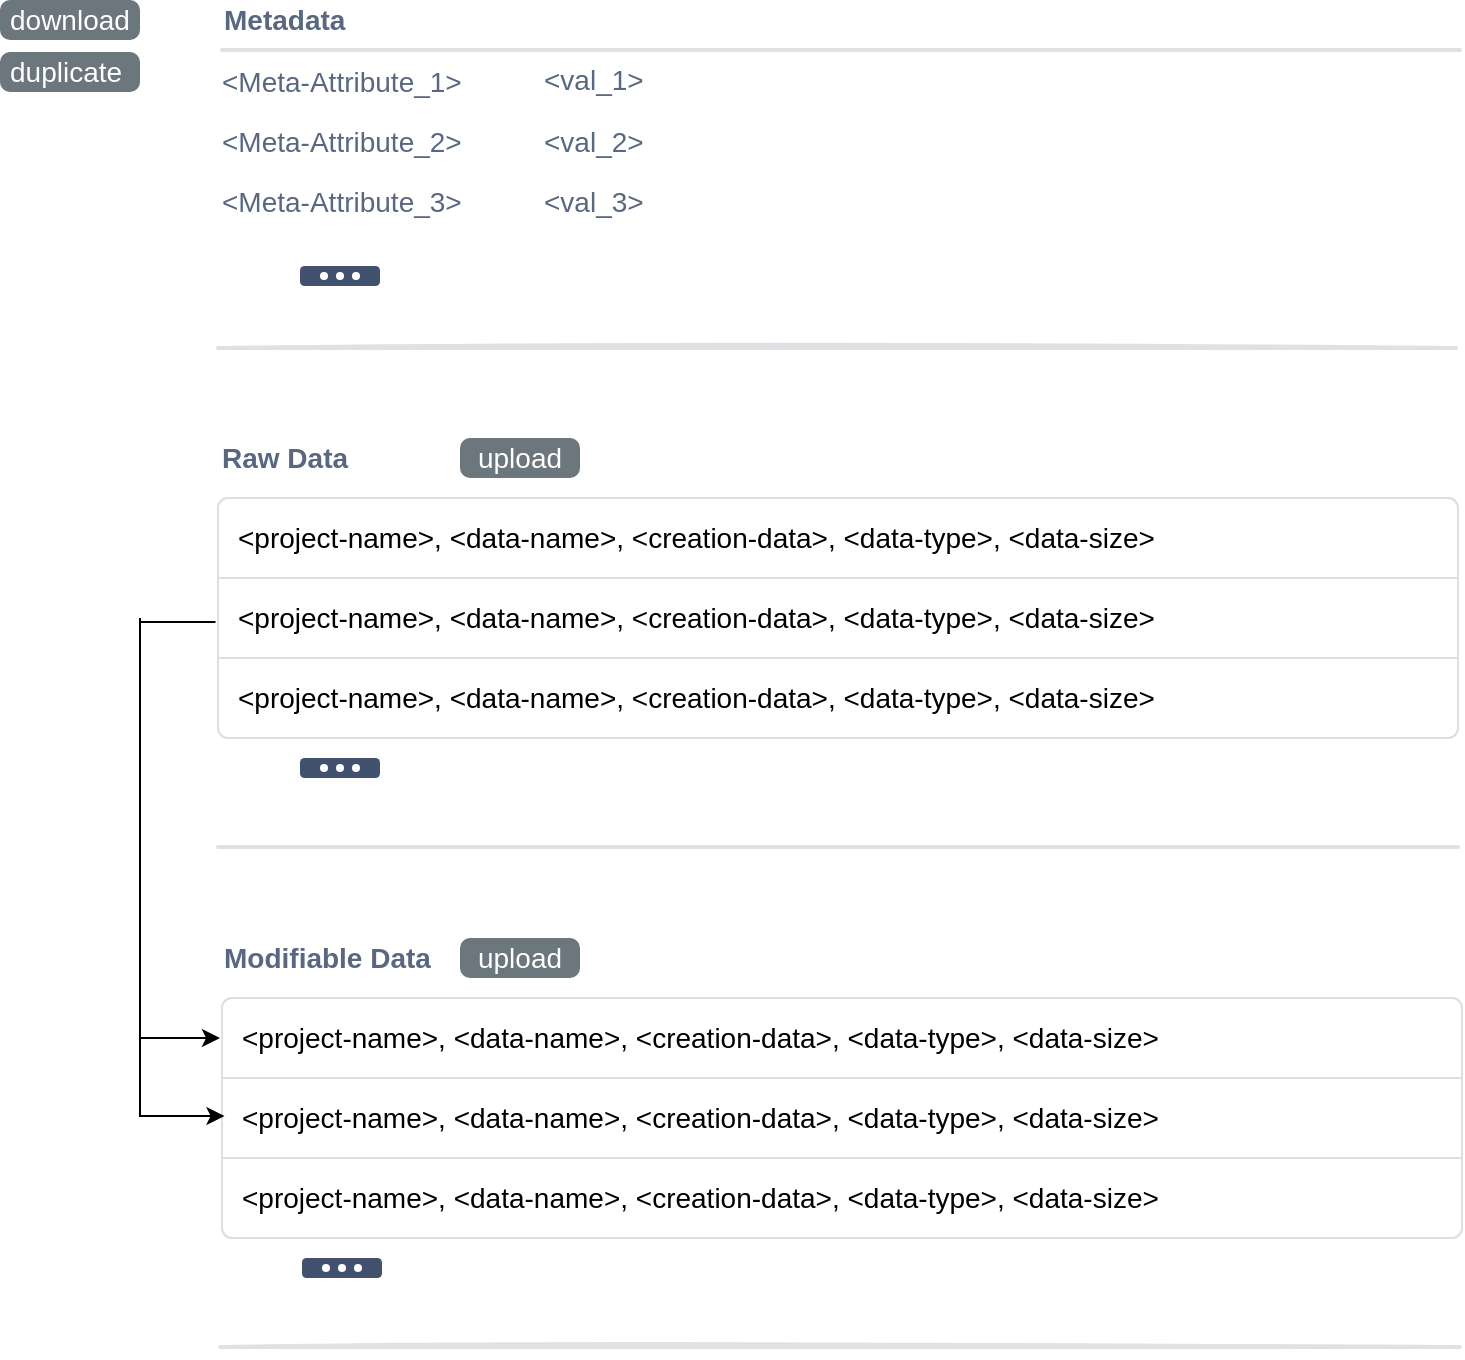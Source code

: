<mxfile version="16.2.4" type="github">
  <diagram id="ZKkIqwMFY3Yj89c2zsar" name="Page-1">
    <mxGraphModel dx="1422" dy="762" grid="1" gridSize="10" guides="1" tooltips="1" connect="1" arrows="1" fold="1" page="1" pageScale="1" pageWidth="827" pageHeight="1169" math="0" shadow="0">
      <root>
        <mxCell id="0" />
        <mxCell id="1" parent="0" />
        <mxCell id="h0yrN-bGKglG5gvqXNfj-80" value="download" style="html=1;shadow=0;dashed=0;shape=mxgraph.bootstrap.rrect;rSize=5;strokeColor=none;strokeWidth=1;fillColor=#6C767D;fontColor=#FFFFFF;whiteSpace=wrap;align=left;verticalAlign=middle;spacingLeft=0;fontStyle=0;fontSize=14;spacing=5;fontFamily=Helvetica;" parent="1" vertex="1">
          <mxGeometry x="10" y="41" width="70" height="20" as="geometry" />
        </mxCell>
        <mxCell id="h0yrN-bGKglG5gvqXNfj-81" value="duplicate" style="html=1;shadow=0;dashed=0;shape=mxgraph.bootstrap.rrect;rSize=5;strokeColor=none;strokeWidth=1;fillColor=#6C767D;fontColor=#FFFFFF;whiteSpace=wrap;align=left;verticalAlign=middle;spacingLeft=0;fontStyle=0;fontSize=14;spacing=5;fontFamily=Helvetica;" parent="1" vertex="1">
          <mxGeometry x="10" y="67" width="70" height="20" as="geometry" />
        </mxCell>
        <mxCell id="h0yrN-bGKglG5gvqXNfj-102" value="Metadata" style="html=1;fillColor=none;strokeColor=none;fontSize=14;align=left;fontColor=#596780;whiteSpace=wrap;sketch=1;hachureGap=4;pointerEvents=0;fontFamily=Helvetica;fontStyle=1" parent="1" vertex="1">
          <mxGeometry x="120" y="41" width="120" height="20" as="geometry" />
        </mxCell>
        <mxCell id="h0yrN-bGKglG5gvqXNfj-104" value="" style="shape=line;strokeWidth=2;html=1;strokeColor=#DFE1E5;resizeWidth=1;sketch=1;hachureGap=4;pointerEvents=0;fontFamily=Helvetica;fontSize=14;" parent="1" vertex="1">
          <mxGeometry x="121" y="61" width="619" height="10" as="geometry" />
        </mxCell>
        <mxCell id="h0yrN-bGKglG5gvqXNfj-106" value="&amp;lt;Meta-Attribute_1&amp;gt;" style="strokeColor=none;fillColor=none;fontSize=14;fontColor=#596780;align=left;html=1;sketch=1;hachureGap=4;pointerEvents=0;fontFamily=Helvetica;" parent="1" vertex="1">
          <mxGeometry x="119" y="72" width="141" height="20" as="geometry" />
        </mxCell>
        <mxCell id="h0yrN-bGKglG5gvqXNfj-108" value="&amp;lt;Meta-Attribute_2&amp;gt;" style="strokeColor=none;fillColor=none;fontSize=14;fontColor=#596780;align=left;html=1;sketch=1;hachureGap=4;pointerEvents=0;fontFamily=Helvetica;" parent="1" vertex="1">
          <mxGeometry x="119" y="102" width="141" height="20" as="geometry" />
        </mxCell>
        <mxCell id="h0yrN-bGKglG5gvqXNfj-110" value="&amp;lt;Meta-Attribute_3&amp;gt;" style="strokeColor=none;fillColor=none;fontSize=14;fontColor=#596780;align=left;html=1;sketch=1;hachureGap=4;pointerEvents=0;fontFamily=Helvetica;" parent="1" vertex="1">
          <mxGeometry x="119" y="132" width="141" height="20" as="geometry" />
        </mxCell>
        <mxCell id="h0yrN-bGKglG5gvqXNfj-113" value="&amp;lt;val_1&amp;gt;" style="strokeColor=none;fillColor=none;fontSize=14;fontColor=#596780;align=left;html=1;sketch=1;hachureGap=4;pointerEvents=0;fontFamily=Helvetica;" parent="1" vertex="1">
          <mxGeometry x="280" y="71" width="100" height="20" as="geometry" />
        </mxCell>
        <mxCell id="h0yrN-bGKglG5gvqXNfj-114" value="&amp;lt;val_2&amp;gt;" style="strokeColor=none;fillColor=none;fontSize=14;fontColor=#596780;align=left;html=1;sketch=1;hachureGap=4;pointerEvents=0;fontFamily=Helvetica;" parent="1" vertex="1">
          <mxGeometry x="280" y="102" width="100" height="20" as="geometry" />
        </mxCell>
        <mxCell id="h0yrN-bGKglG5gvqXNfj-115" value="&amp;lt;val_3&amp;gt;" style="strokeColor=none;fillColor=none;fontSize=14;fontColor=#596780;align=left;html=1;sketch=1;hachureGap=4;pointerEvents=0;fontFamily=Helvetica;" parent="1" vertex="1">
          <mxGeometry x="280" y="132" width="100" height="20" as="geometry" />
        </mxCell>
        <mxCell id="h0yrN-bGKglG5gvqXNfj-120" value="" style="rounded=1;arcSize=23;fillColor=#42526E;strokeColor=none;sketch=0;hachureGap=4;pointerEvents=0;fontFamily=Helvetica;fontSize=14;" parent="1" vertex="1">
          <mxGeometry x="160" y="174" width="40" height="10" as="geometry" />
        </mxCell>
        <mxCell id="h0yrN-bGKglG5gvqXNfj-121" value="" style="shape=ellipse;fillColor=#ffffff;strokeColor=none;html=1;sketch=0;hachureGap=4;pointerEvents=0;fontFamily=Helvetica;fontSize=14;" parent="h0yrN-bGKglG5gvqXNfj-120" vertex="1">
          <mxGeometry x="0.5" y="0.5" width="4" height="4" relative="1" as="geometry">
            <mxPoint x="-10" y="-2" as="offset" />
          </mxGeometry>
        </mxCell>
        <mxCell id="h0yrN-bGKglG5gvqXNfj-122" value="" style="shape=ellipse;fillColor=#ffffff;strokeColor=none;html=1;sketch=0;hachureGap=4;pointerEvents=0;fontFamily=Helvetica;fontSize=14;" parent="h0yrN-bGKglG5gvqXNfj-120" vertex="1">
          <mxGeometry x="0.5" y="0.5" width="4" height="4" relative="1" as="geometry">
            <mxPoint x="-2" y="-2" as="offset" />
          </mxGeometry>
        </mxCell>
        <mxCell id="h0yrN-bGKglG5gvqXNfj-123" value="" style="shape=ellipse;fillColor=#ffffff;strokeColor=none;html=1;sketch=0;hachureGap=4;pointerEvents=0;fontFamily=Helvetica;fontSize=14;" parent="h0yrN-bGKglG5gvqXNfj-120" vertex="1">
          <mxGeometry x="0.5" y="0.5" width="4" height="4" relative="1" as="geometry">
            <mxPoint x="6" y="-2" as="offset" />
          </mxGeometry>
        </mxCell>
        <mxCell id="mMDRhzUluplxsm2JugzY-1" value="" style="html=1;shadow=0;dashed=0;shape=mxgraph.bootstrap.rrect;rSize=5;strokeColor=#DFDFDF;html=1;whiteSpace=wrap;fillColor=#FFFFFF;fontColor=#000000;fontSize=14;" vertex="1" parent="1">
          <mxGeometry x="119" y="290" width="620" height="120" as="geometry" />
        </mxCell>
        <mxCell id="mMDRhzUluplxsm2JugzY-2" value="&lt;span style=&quot;text-align: center&quot;&gt;&lt;font style=&quot;font-size: 14px&quot;&gt;&amp;lt;project-name&amp;gt;, &amp;lt;data-name&amp;gt;, &amp;lt;creation-data&amp;gt;, &amp;lt;data-type&amp;gt;, &amp;lt;data-size&amp;gt;&lt;/font&gt;&lt;/span&gt;" style="strokeColor=inherit;fillColor=inherit;gradientColor=inherit;fontColor=inherit;html=1;shadow=0;dashed=0;shape=mxgraph.bootstrap.topButton;rSize=5;perimeter=none;whiteSpace=wrap;resizeWidth=1;align=left;spacing=10;fontSize=14;" vertex="1" parent="mMDRhzUluplxsm2JugzY-1">
          <mxGeometry width="620" height="40" relative="1" as="geometry" />
        </mxCell>
        <mxCell id="mMDRhzUluplxsm2JugzY-3" value="&lt;span style=&quot;text-align: center&quot;&gt;&amp;lt;project-name&amp;gt;, &amp;lt;data-name&amp;gt;, &amp;lt;creation-data&amp;gt;, &amp;lt;data-type&amp;gt;, &amp;lt;data-size&amp;gt;&lt;/span&gt;" style="strokeColor=inherit;fillColor=inherit;gradientColor=inherit;fontColor=inherit;html=1;shadow=0;dashed=0;perimeter=none;whiteSpace=wrap;resizeWidth=1;align=left;spacing=10;fontSize=14;" vertex="1" parent="mMDRhzUluplxsm2JugzY-1">
          <mxGeometry width="620" height="40" relative="1" as="geometry">
            <mxPoint y="40" as="offset" />
          </mxGeometry>
        </mxCell>
        <mxCell id="mMDRhzUluplxsm2JugzY-4" value="&lt;span style=&quot;text-align: center&quot;&gt;&amp;lt;project-name&amp;gt;, &amp;lt;data-name&amp;gt;, &amp;lt;creation-data&amp;gt;, &amp;lt;data-type&amp;gt;, &amp;lt;data-size&amp;gt;&lt;/span&gt;" style="strokeColor=inherit;fillColor=inherit;gradientColor=inherit;fontColor=inherit;html=1;shadow=0;dashed=0;shape=mxgraph.bootstrap.bottomButton;rSize=5;perimeter=none;whiteSpace=wrap;resizeWidth=1;resizeHeight=0;align=left;spacing=10;fontSize=14;" vertex="1" parent="mMDRhzUluplxsm2JugzY-1">
          <mxGeometry y="1" width="620" height="40" relative="1" as="geometry">
            <mxPoint y="-40" as="offset" />
          </mxGeometry>
        </mxCell>
        <mxCell id="mMDRhzUluplxsm2JugzY-22" style="edgeStyle=orthogonalEdgeStyle;rounded=0;orthogonalLoop=1;jettySize=auto;html=1;fontFamily=Helvetica;fontSize=14;exitX=-0.002;exitY=0.55;exitDx=0;exitDy=0;exitPerimeter=0;" edge="1" parent="mMDRhzUluplxsm2JugzY-1" source="mMDRhzUluplxsm2JugzY-3">
          <mxGeometry relative="1" as="geometry">
            <mxPoint x="1" y="270" as="targetPoint" />
            <mxPoint x="-19" y="60" as="sourcePoint" />
            <Array as="points">
              <mxPoint x="-39" y="62" />
              <mxPoint x="-39" y="270" />
            </Array>
          </mxGeometry>
        </mxCell>
        <mxCell id="mMDRhzUluplxsm2JugzY-5" value="Raw Data" style="html=1;fillColor=none;strokeColor=none;fontSize=14;align=left;fontColor=#596780;whiteSpace=wrap;sketch=1;hachureGap=4;pointerEvents=0;fontFamily=Helvetica;fontStyle=1" vertex="1" parent="1">
          <mxGeometry x="119" y="260" width="121" height="20" as="geometry" />
        </mxCell>
        <mxCell id="mMDRhzUluplxsm2JugzY-6" value="" style="rounded=1;arcSize=23;fillColor=#42526E;strokeColor=none;sketch=0;hachureGap=4;pointerEvents=0;fontFamily=Helvetica;fontSize=14;" vertex="1" parent="1">
          <mxGeometry x="160" y="420" width="40" height="10" as="geometry" />
        </mxCell>
        <mxCell id="mMDRhzUluplxsm2JugzY-7" value="" style="shape=ellipse;fillColor=#ffffff;strokeColor=none;html=1;sketch=0;hachureGap=4;pointerEvents=0;fontFamily=Helvetica;fontSize=14;" vertex="1" parent="mMDRhzUluplxsm2JugzY-6">
          <mxGeometry x="0.5" y="0.5" width="4" height="4" relative="1" as="geometry">
            <mxPoint x="-10" y="-2" as="offset" />
          </mxGeometry>
        </mxCell>
        <mxCell id="mMDRhzUluplxsm2JugzY-8" value="" style="shape=ellipse;fillColor=#ffffff;strokeColor=none;html=1;sketch=0;hachureGap=4;pointerEvents=0;fontFamily=Helvetica;fontSize=14;" vertex="1" parent="mMDRhzUluplxsm2JugzY-6">
          <mxGeometry x="0.5" y="0.5" width="4" height="4" relative="1" as="geometry">
            <mxPoint x="-2" y="-2" as="offset" />
          </mxGeometry>
        </mxCell>
        <mxCell id="mMDRhzUluplxsm2JugzY-9" value="" style="shape=ellipse;fillColor=#ffffff;strokeColor=none;html=1;sketch=0;hachureGap=4;pointerEvents=0;fontFamily=Helvetica;fontSize=14;" vertex="1" parent="mMDRhzUluplxsm2JugzY-6">
          <mxGeometry x="0.5" y="0.5" width="4" height="4" relative="1" as="geometry">
            <mxPoint x="6" y="-2" as="offset" />
          </mxGeometry>
        </mxCell>
        <mxCell id="mMDRhzUluplxsm2JugzY-10" value="" style="shape=line;strokeWidth=2;html=1;strokeColor=#DFE1E5;resizeWidth=1;sketch=1;hachureGap=4;pointerEvents=0;fontFamily=Helvetica;fontSize=14;" vertex="1" parent="1">
          <mxGeometry x="119" y="460" width="620" height="9" as="geometry" />
        </mxCell>
        <mxCell id="mMDRhzUluplxsm2JugzY-11" value="" style="html=1;shadow=0;dashed=0;shape=mxgraph.bootstrap.rrect;rSize=5;strokeColor=#DFDFDF;html=1;whiteSpace=wrap;fillColor=#FFFFFF;fontColor=#000000;fontSize=14;" vertex="1" parent="1">
          <mxGeometry x="121" y="540" width="620" height="120" as="geometry" />
        </mxCell>
        <mxCell id="mMDRhzUluplxsm2JugzY-12" value="&lt;span style=&quot;text-align: center&quot;&gt;&lt;font style=&quot;font-size: 14px&quot;&gt;&amp;lt;project-name&amp;gt;, &amp;lt;data-name&amp;gt;, &amp;lt;creation-data&amp;gt;, &amp;lt;data-type&amp;gt;, &amp;lt;data-size&amp;gt;&lt;/font&gt;&lt;/span&gt;" style="strokeColor=inherit;fillColor=inherit;gradientColor=inherit;fontColor=inherit;html=1;shadow=0;dashed=0;shape=mxgraph.bootstrap.topButton;rSize=5;perimeter=none;whiteSpace=wrap;resizeWidth=1;align=left;spacing=10;fontSize=14;" vertex="1" parent="mMDRhzUluplxsm2JugzY-11">
          <mxGeometry width="620" height="40" relative="1" as="geometry" />
        </mxCell>
        <mxCell id="mMDRhzUluplxsm2JugzY-13" value="&lt;span style=&quot;text-align: center&quot;&gt;&amp;lt;project-name&amp;gt;, &amp;lt;data-name&amp;gt;, &amp;lt;creation-data&amp;gt;, &amp;lt;data-type&amp;gt;, &amp;lt;data-size&amp;gt;&lt;/span&gt;" style="strokeColor=inherit;fillColor=inherit;gradientColor=inherit;fontColor=inherit;html=1;shadow=0;dashed=0;perimeter=none;whiteSpace=wrap;resizeWidth=1;align=left;spacing=10;fontSize=14;" vertex="1" parent="mMDRhzUluplxsm2JugzY-11">
          <mxGeometry width="620" height="40" relative="1" as="geometry">
            <mxPoint y="40" as="offset" />
          </mxGeometry>
        </mxCell>
        <mxCell id="mMDRhzUluplxsm2JugzY-14" value="&lt;span style=&quot;text-align: center&quot;&gt;&amp;lt;project-name&amp;gt;, &amp;lt;data-name&amp;gt;, &amp;lt;creation-data&amp;gt;, &amp;lt;data-type&amp;gt;, &amp;lt;data-size&amp;gt;&lt;/span&gt;" style="strokeColor=inherit;fillColor=inherit;gradientColor=inherit;fontColor=inherit;html=1;shadow=0;dashed=0;shape=mxgraph.bootstrap.bottomButton;rSize=5;perimeter=none;whiteSpace=wrap;resizeWidth=1;resizeHeight=0;align=left;spacing=10;fontSize=14;" vertex="1" parent="mMDRhzUluplxsm2JugzY-11">
          <mxGeometry y="1" width="620" height="40" relative="1" as="geometry">
            <mxPoint y="-40" as="offset" />
          </mxGeometry>
        </mxCell>
        <mxCell id="mMDRhzUluplxsm2JugzY-15" value="Modifiable Data" style="html=1;fillColor=none;strokeColor=none;fontSize=14;align=left;fontColor=#596780;whiteSpace=wrap;sketch=1;hachureGap=4;pointerEvents=0;fontFamily=Helvetica;fontStyle=1" vertex="1" parent="1">
          <mxGeometry x="120" y="510" width="120" height="20" as="geometry" />
        </mxCell>
        <mxCell id="mMDRhzUluplxsm2JugzY-16" value="" style="rounded=1;arcSize=23;fillColor=#42526E;strokeColor=none;sketch=0;hachureGap=4;pointerEvents=0;fontFamily=Helvetica;fontSize=14;" vertex="1" parent="1">
          <mxGeometry x="161" y="670" width="40" height="10" as="geometry" />
        </mxCell>
        <mxCell id="mMDRhzUluplxsm2JugzY-17" value="" style="shape=ellipse;fillColor=#ffffff;strokeColor=none;html=1;sketch=0;hachureGap=4;pointerEvents=0;fontFamily=Helvetica;fontSize=14;" vertex="1" parent="mMDRhzUluplxsm2JugzY-16">
          <mxGeometry x="0.5" y="0.5" width="4" height="4" relative="1" as="geometry">
            <mxPoint x="-10" y="-2" as="offset" />
          </mxGeometry>
        </mxCell>
        <mxCell id="mMDRhzUluplxsm2JugzY-18" value="" style="shape=ellipse;fillColor=#ffffff;strokeColor=none;html=1;sketch=0;hachureGap=4;pointerEvents=0;fontFamily=Helvetica;fontSize=14;" vertex="1" parent="mMDRhzUluplxsm2JugzY-16">
          <mxGeometry x="0.5" y="0.5" width="4" height="4" relative="1" as="geometry">
            <mxPoint x="-2" y="-2" as="offset" />
          </mxGeometry>
        </mxCell>
        <mxCell id="mMDRhzUluplxsm2JugzY-19" value="" style="shape=ellipse;fillColor=#ffffff;strokeColor=none;html=1;sketch=0;hachureGap=4;pointerEvents=0;fontFamily=Helvetica;fontSize=14;" vertex="1" parent="mMDRhzUluplxsm2JugzY-16">
          <mxGeometry x="0.5" y="0.5" width="4" height="4" relative="1" as="geometry">
            <mxPoint x="6" y="-2" as="offset" />
          </mxGeometry>
        </mxCell>
        <mxCell id="mMDRhzUluplxsm2JugzY-20" value="" style="shape=line;strokeWidth=2;html=1;strokeColor=#DFE1E5;resizeWidth=1;sketch=1;hachureGap=4;pointerEvents=0;fontFamily=Helvetica;fontSize=14;" vertex="1" parent="1">
          <mxGeometry x="120" y="710" width="620" height="9" as="geometry" />
        </mxCell>
        <mxCell id="mMDRhzUluplxsm2JugzY-21" value="" style="shape=line;strokeWidth=2;html=1;strokeColor=#DFE1E5;resizeWidth=1;sketch=1;hachureGap=4;pointerEvents=0;fontFamily=Helvetica;fontSize=14;" vertex="1" parent="1">
          <mxGeometry x="119" y="210" width="619" height="10" as="geometry" />
        </mxCell>
        <mxCell id="mMDRhzUluplxsm2JugzY-23" style="edgeStyle=orthogonalEdgeStyle;rounded=0;orthogonalLoop=1;jettySize=auto;html=1;fontFamily=Helvetica;fontSize=14;entryX=0.002;entryY=0.475;entryDx=0;entryDy=0;entryPerimeter=0;" edge="1" parent="1" target="mMDRhzUluplxsm2JugzY-13">
          <mxGeometry relative="1" as="geometry">
            <mxPoint x="110" y="600" as="targetPoint" />
            <mxPoint x="80" y="370" as="sourcePoint" />
            <Array as="points">
              <mxPoint x="80" y="350" />
              <mxPoint x="80" y="600" />
            </Array>
          </mxGeometry>
        </mxCell>
        <mxCell id="mMDRhzUluplxsm2JugzY-24" value="upload" style="html=1;shadow=0;dashed=0;shape=mxgraph.bootstrap.rrect;rSize=5;strokeColor=none;strokeWidth=1;fillColor=#6C767D;fontColor=#FFFFFF;whiteSpace=wrap;align=center;verticalAlign=middle;spacingLeft=0;fontStyle=0;fontSize=14;spacing=5;fontFamily=Helvetica;" vertex="1" parent="1">
          <mxGeometry x="240" y="260" width="60" height="20" as="geometry" />
        </mxCell>
        <mxCell id="mMDRhzUluplxsm2JugzY-25" value="upload" style="html=1;shadow=0;dashed=0;shape=mxgraph.bootstrap.rrect;rSize=5;strokeColor=none;strokeWidth=1;fillColor=#6C767D;fontColor=#FFFFFF;whiteSpace=wrap;align=center;verticalAlign=middle;spacingLeft=0;fontStyle=0;fontSize=14;spacing=5;fontFamily=Helvetica;" vertex="1" parent="1">
          <mxGeometry x="240" y="510" width="60" height="20" as="geometry" />
        </mxCell>
      </root>
    </mxGraphModel>
  </diagram>
</mxfile>
